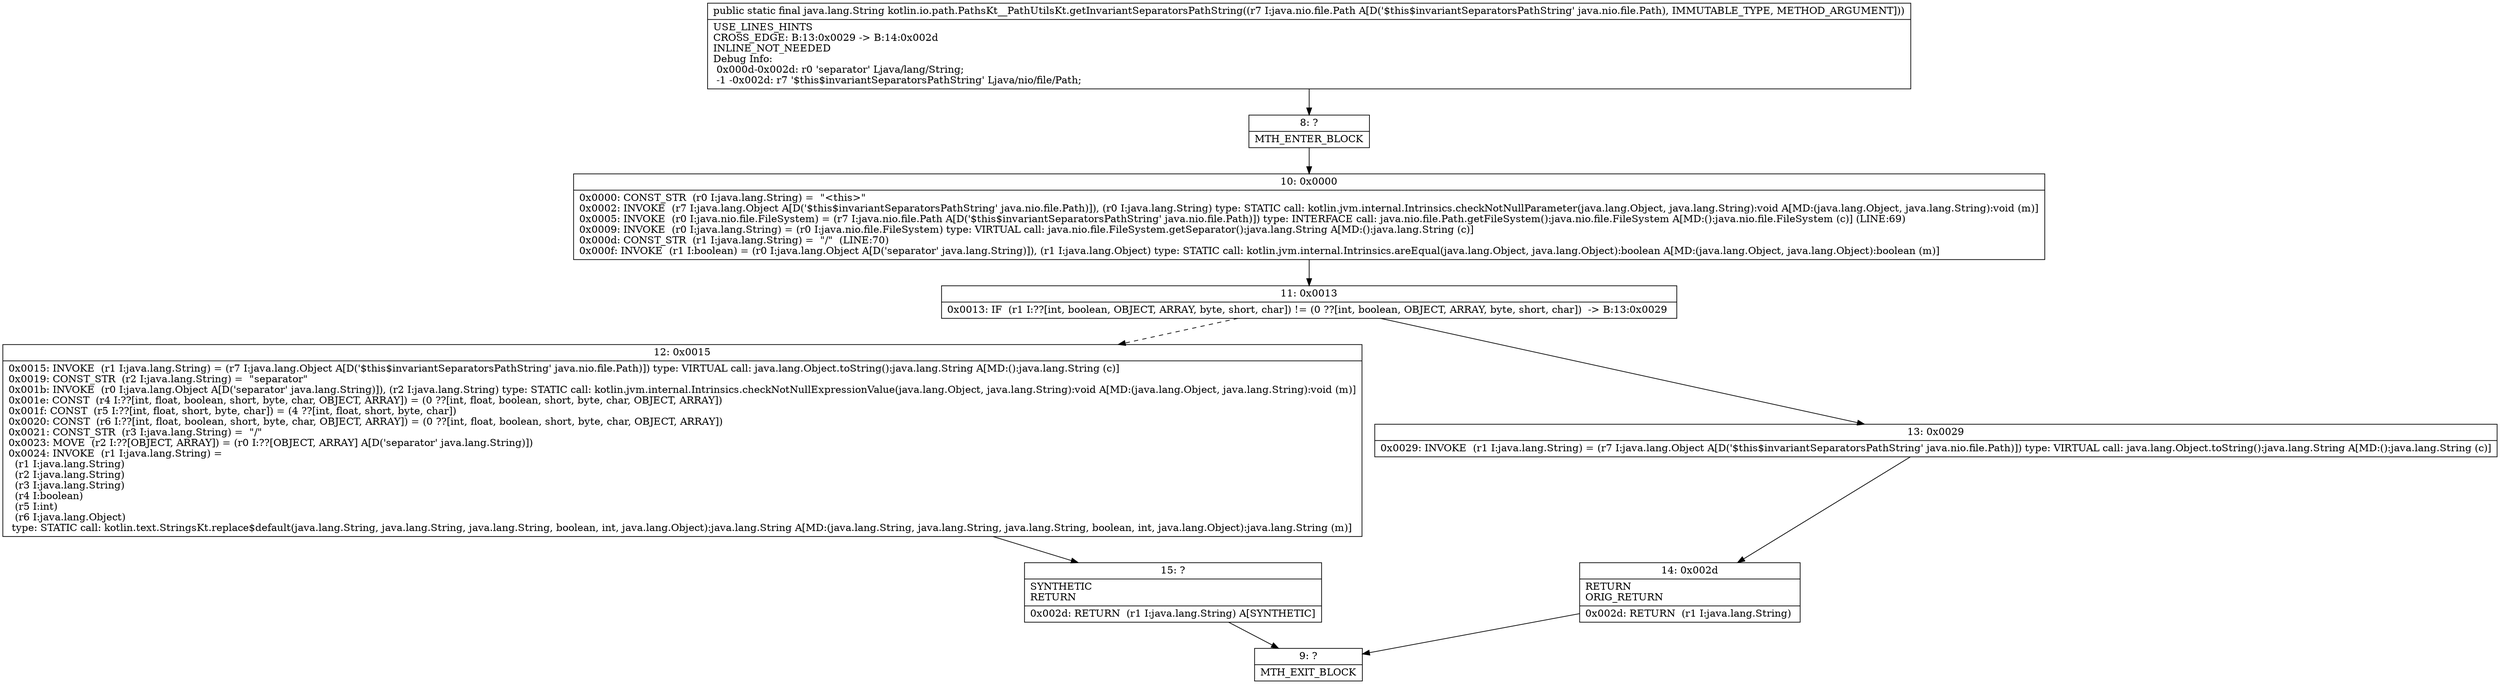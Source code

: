 digraph "CFG forkotlin.io.path.PathsKt__PathUtilsKt.getInvariantSeparatorsPathString(Ljava\/nio\/file\/Path;)Ljava\/lang\/String;" {
Node_8 [shape=record,label="{8\:\ ?|MTH_ENTER_BLOCK\l}"];
Node_10 [shape=record,label="{10\:\ 0x0000|0x0000: CONST_STR  (r0 I:java.lang.String) =  \"\<this\>\" \l0x0002: INVOKE  (r7 I:java.lang.Object A[D('$this$invariantSeparatorsPathString' java.nio.file.Path)]), (r0 I:java.lang.String) type: STATIC call: kotlin.jvm.internal.Intrinsics.checkNotNullParameter(java.lang.Object, java.lang.String):void A[MD:(java.lang.Object, java.lang.String):void (m)]\l0x0005: INVOKE  (r0 I:java.nio.file.FileSystem) = (r7 I:java.nio.file.Path A[D('$this$invariantSeparatorsPathString' java.nio.file.Path)]) type: INTERFACE call: java.nio.file.Path.getFileSystem():java.nio.file.FileSystem A[MD:():java.nio.file.FileSystem (c)] (LINE:69)\l0x0009: INVOKE  (r0 I:java.lang.String) = (r0 I:java.nio.file.FileSystem) type: VIRTUAL call: java.nio.file.FileSystem.getSeparator():java.lang.String A[MD:():java.lang.String (c)]\l0x000d: CONST_STR  (r1 I:java.lang.String) =  \"\/\"  (LINE:70)\l0x000f: INVOKE  (r1 I:boolean) = (r0 I:java.lang.Object A[D('separator' java.lang.String)]), (r1 I:java.lang.Object) type: STATIC call: kotlin.jvm.internal.Intrinsics.areEqual(java.lang.Object, java.lang.Object):boolean A[MD:(java.lang.Object, java.lang.Object):boolean (m)]\l}"];
Node_11 [shape=record,label="{11\:\ 0x0013|0x0013: IF  (r1 I:??[int, boolean, OBJECT, ARRAY, byte, short, char]) != (0 ??[int, boolean, OBJECT, ARRAY, byte, short, char])  \-\> B:13:0x0029 \l}"];
Node_12 [shape=record,label="{12\:\ 0x0015|0x0015: INVOKE  (r1 I:java.lang.String) = (r7 I:java.lang.Object A[D('$this$invariantSeparatorsPathString' java.nio.file.Path)]) type: VIRTUAL call: java.lang.Object.toString():java.lang.String A[MD:():java.lang.String (c)]\l0x0019: CONST_STR  (r2 I:java.lang.String) =  \"separator\" \l0x001b: INVOKE  (r0 I:java.lang.Object A[D('separator' java.lang.String)]), (r2 I:java.lang.String) type: STATIC call: kotlin.jvm.internal.Intrinsics.checkNotNullExpressionValue(java.lang.Object, java.lang.String):void A[MD:(java.lang.Object, java.lang.String):void (m)]\l0x001e: CONST  (r4 I:??[int, float, boolean, short, byte, char, OBJECT, ARRAY]) = (0 ??[int, float, boolean, short, byte, char, OBJECT, ARRAY]) \l0x001f: CONST  (r5 I:??[int, float, short, byte, char]) = (4 ??[int, float, short, byte, char]) \l0x0020: CONST  (r6 I:??[int, float, boolean, short, byte, char, OBJECT, ARRAY]) = (0 ??[int, float, boolean, short, byte, char, OBJECT, ARRAY]) \l0x0021: CONST_STR  (r3 I:java.lang.String) =  \"\/\" \l0x0023: MOVE  (r2 I:??[OBJECT, ARRAY]) = (r0 I:??[OBJECT, ARRAY] A[D('separator' java.lang.String)]) \l0x0024: INVOKE  (r1 I:java.lang.String) = \l  (r1 I:java.lang.String)\l  (r2 I:java.lang.String)\l  (r3 I:java.lang.String)\l  (r4 I:boolean)\l  (r5 I:int)\l  (r6 I:java.lang.Object)\l type: STATIC call: kotlin.text.StringsKt.replace$default(java.lang.String, java.lang.String, java.lang.String, boolean, int, java.lang.Object):java.lang.String A[MD:(java.lang.String, java.lang.String, java.lang.String, boolean, int, java.lang.Object):java.lang.String (m)]\l}"];
Node_15 [shape=record,label="{15\:\ ?|SYNTHETIC\lRETURN\l|0x002d: RETURN  (r1 I:java.lang.String) A[SYNTHETIC]\l}"];
Node_9 [shape=record,label="{9\:\ ?|MTH_EXIT_BLOCK\l}"];
Node_13 [shape=record,label="{13\:\ 0x0029|0x0029: INVOKE  (r1 I:java.lang.String) = (r7 I:java.lang.Object A[D('$this$invariantSeparatorsPathString' java.nio.file.Path)]) type: VIRTUAL call: java.lang.Object.toString():java.lang.String A[MD:():java.lang.String (c)]\l}"];
Node_14 [shape=record,label="{14\:\ 0x002d|RETURN\lORIG_RETURN\l|0x002d: RETURN  (r1 I:java.lang.String) \l}"];
MethodNode[shape=record,label="{public static final java.lang.String kotlin.io.path.PathsKt__PathUtilsKt.getInvariantSeparatorsPathString((r7 I:java.nio.file.Path A[D('$this$invariantSeparatorsPathString' java.nio.file.Path), IMMUTABLE_TYPE, METHOD_ARGUMENT]))  | USE_LINES_HINTS\lCROSS_EDGE: B:13:0x0029 \-\> B:14:0x002d\lINLINE_NOT_NEEDED\lDebug Info:\l  0x000d\-0x002d: r0 'separator' Ljava\/lang\/String;\l  \-1 \-0x002d: r7 '$this$invariantSeparatorsPathString' Ljava\/nio\/file\/Path;\l}"];
MethodNode -> Node_8;Node_8 -> Node_10;
Node_10 -> Node_11;
Node_11 -> Node_12[style=dashed];
Node_11 -> Node_13;
Node_12 -> Node_15;
Node_15 -> Node_9;
Node_13 -> Node_14;
Node_14 -> Node_9;
}

